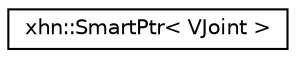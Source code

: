 digraph "Graphical Class Hierarchy"
{
  edge [fontname="Helvetica",fontsize="10",labelfontname="Helvetica",labelfontsize="10"];
  node [fontname="Helvetica",fontsize="10",shape=record];
  rankdir="LR";
  Node1 [label="xhn::SmartPtr\< VJoint \>",height=0.2,width=0.4,color="black", fillcolor="white", style="filled",URL="$classxhn_1_1_smart_ptr.html"];
}
